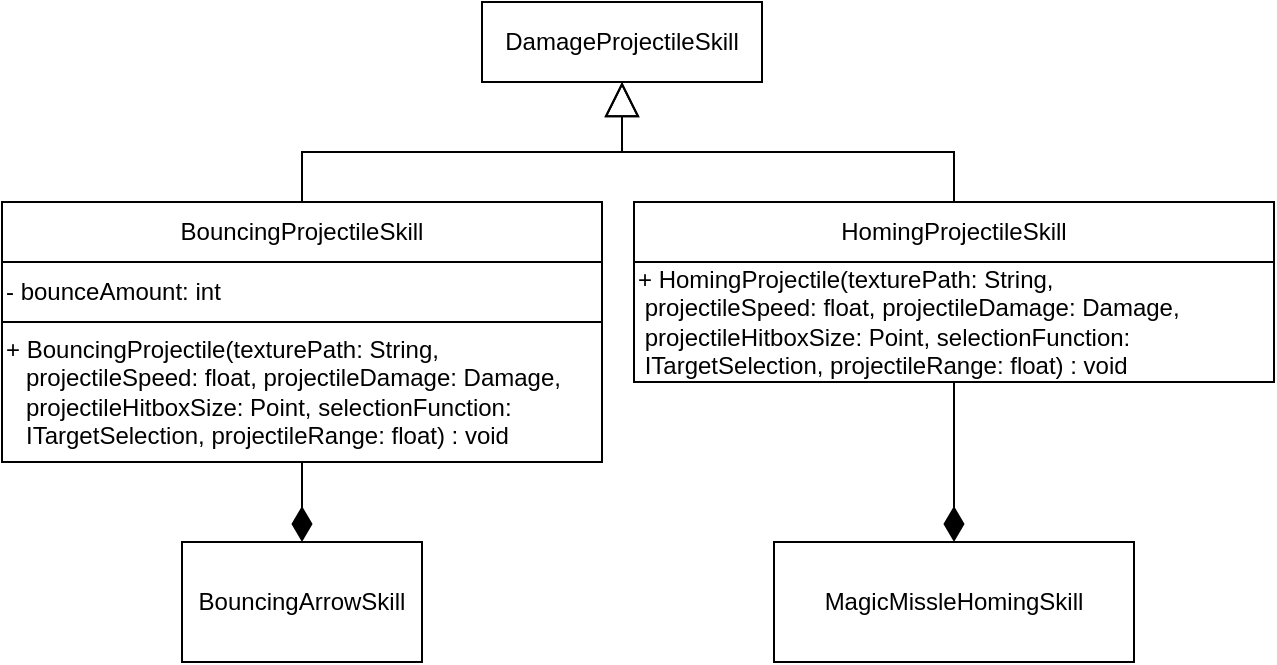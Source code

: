 <mxfile version="21.1.8">
  <diagram name="Seite-1" id="koYCksM2G45ItbOFObBV">
    <mxGraphModel dx="1161" dy="632" grid="1" gridSize="10" guides="1" tooltips="1" connect="1" arrows="1" fold="1" page="1" pageScale="1" pageWidth="827" pageHeight="1169" math="0" shadow="0">
      <root>
        <mxCell id="0" />
        <mxCell id="1" parent="0" />
        <mxCell id="saxExuk2gletovmnnJZW-9" value="DamageProjectileSkill" style="rounded=0;whiteSpace=wrap;html=1;" vertex="1" parent="1">
          <mxGeometry x="360" y="130" width="140" height="40" as="geometry" />
        </mxCell>
        <mxCell id="saxExuk2gletovmnnJZW-13" style="edgeStyle=orthogonalEdgeStyle;rounded=0;orthogonalLoop=1;jettySize=auto;html=1;exitX=0.5;exitY=0;exitDx=0;exitDy=0;entryX=0.5;entryY=1;entryDx=0;entryDy=0;endArrow=block;endFill=0;startSize=7;endSize=15;" edge="1" parent="1" source="saxExuk2gletovmnnJZW-11" target="saxExuk2gletovmnnJZW-9">
          <mxGeometry relative="1" as="geometry" />
        </mxCell>
        <mxCell id="saxExuk2gletovmnnJZW-14" style="edgeStyle=orthogonalEdgeStyle;rounded=0;orthogonalLoop=1;jettySize=auto;html=1;exitX=0.5;exitY=0;exitDx=0;exitDy=0;entryX=0.5;entryY=1;entryDx=0;entryDy=0;endArrow=block;endFill=0;endSize=15;" edge="1" parent="1" source="saxExuk2gletovmnnJZW-12" target="saxExuk2gletovmnnJZW-9">
          <mxGeometry relative="1" as="geometry" />
        </mxCell>
        <mxCell id="saxExuk2gletovmnnJZW-21" style="edgeStyle=orthogonalEdgeStyle;rounded=0;orthogonalLoop=1;jettySize=auto;html=1;exitX=0.5;exitY=1;exitDx=0;exitDy=0;entryX=0.5;entryY=0;entryDx=0;entryDy=0;endArrow=diamondThin;endFill=1;endSize=15;" edge="1" parent="1" source="saxExuk2gletovmnnJZW-17" target="saxExuk2gletovmnnJZW-19">
          <mxGeometry relative="1" as="geometry" />
        </mxCell>
        <mxCell id="saxExuk2gletovmnnJZW-22" style="edgeStyle=orthogonalEdgeStyle;rounded=0;orthogonalLoop=1;jettySize=auto;html=1;exitX=0.5;exitY=1;exitDx=0;exitDy=0;entryX=0.5;entryY=0;entryDx=0;entryDy=0;endArrow=diamondThin;endFill=1;endSize=15;" edge="1" parent="1" source="saxExuk2gletovmnnJZW-18" target="saxExuk2gletovmnnJZW-20">
          <mxGeometry relative="1" as="geometry" />
        </mxCell>
        <mxCell id="saxExuk2gletovmnnJZW-19" value="BouncingArrowSkill" style="rounded=0;whiteSpace=wrap;html=1;" vertex="1" parent="1">
          <mxGeometry x="210" y="400" width="120" height="60" as="geometry" />
        </mxCell>
        <mxCell id="saxExuk2gletovmnnJZW-20" value="MagicMissleHomingSkill" style="rounded=0;whiteSpace=wrap;html=1;" vertex="1" parent="1">
          <mxGeometry x="506" y="400" width="180" height="60" as="geometry" />
        </mxCell>
        <mxCell id="saxExuk2gletovmnnJZW-25" value="" style="group" vertex="1" connectable="0" parent="1">
          <mxGeometry x="436" y="230" width="320" height="120" as="geometry" />
        </mxCell>
        <mxCell id="saxExuk2gletovmnnJZW-12" value="HomingProjectileSkill" style="rounded=0;whiteSpace=wrap;html=1;" vertex="1" parent="saxExuk2gletovmnnJZW-25">
          <mxGeometry width="320" height="30" as="geometry" />
        </mxCell>
        <mxCell id="saxExuk2gletovmnnJZW-18" value="&lt;div style=&quot;&quot;&gt;&lt;span style=&quot;background-color: initial;&quot;&gt;+ HomingProjectile(texturePath: String,&amp;nbsp; &amp;nbsp; &amp;nbsp; &amp;nbsp; &amp;nbsp; &amp;nbsp; &amp;nbsp; &amp;nbsp; &amp;nbsp; &amp;nbsp; &amp;nbsp; &amp;nbsp; &amp;nbsp; &amp;nbsp; &amp;nbsp; &amp;nbsp; &amp;nbsp;projectileSpeed: float, projectileDamage: Damage,&amp;nbsp; &amp;nbsp; &amp;nbsp; &amp;nbsp; &amp;nbsp; &amp;nbsp; &amp;nbsp; &amp;nbsp;projectileHitboxSize: Point, selectionFunction:&amp;nbsp; &amp;nbsp; &amp;nbsp; &amp;nbsp; &amp;nbsp; &amp;nbsp; &amp;nbsp; &amp;nbsp; &amp;nbsp; &amp;nbsp; &amp;nbsp; &amp;nbsp;ITargetSelection, projectileRange: float) : void&lt;/span&gt;&lt;/div&gt;" style="rounded=0;whiteSpace=wrap;html=1;align=left;" vertex="1" parent="saxExuk2gletovmnnJZW-25">
          <mxGeometry y="30" width="320" height="60" as="geometry" />
        </mxCell>
        <mxCell id="saxExuk2gletovmnnJZW-11" value="BouncingProjectileSkill" style="rounded=0;whiteSpace=wrap;html=1;" vertex="1" parent="1">
          <mxGeometry x="120" y="230" width="300" height="30" as="geometry" />
        </mxCell>
        <mxCell id="saxExuk2gletovmnnJZW-15" value="- bounceAmount: int" style="rounded=0;whiteSpace=wrap;html=1;align=left;" vertex="1" parent="1">
          <mxGeometry x="120" y="260" width="300" height="30" as="geometry" />
        </mxCell>
        <mxCell id="saxExuk2gletovmnnJZW-17" value="+ BouncingProjectile(texturePath: String,&amp;nbsp; &amp;nbsp; &amp;nbsp; &amp;nbsp; &amp;nbsp; &amp;nbsp; &amp;nbsp; &amp;nbsp; &amp;nbsp; &amp;nbsp; &amp;nbsp; &amp;nbsp; &amp;nbsp; &amp;nbsp;projectileSpeed: float, projectileDamage: Damage,&amp;nbsp; &amp;nbsp; &amp;nbsp; &amp;nbsp; &amp;nbsp;projectileHitboxSize: Point, selectionFunction:&amp;nbsp; &amp;nbsp; &amp;nbsp; &amp;nbsp; &amp;nbsp; &amp;nbsp; &amp;nbsp; &amp;nbsp; &amp;nbsp;ITargetSelection, projectileRange: float) : void" style="rounded=0;whiteSpace=wrap;html=1;align=left;" vertex="1" parent="1">
          <mxGeometry x="120" y="290" width="300" height="70" as="geometry" />
        </mxCell>
      </root>
    </mxGraphModel>
  </diagram>
</mxfile>
